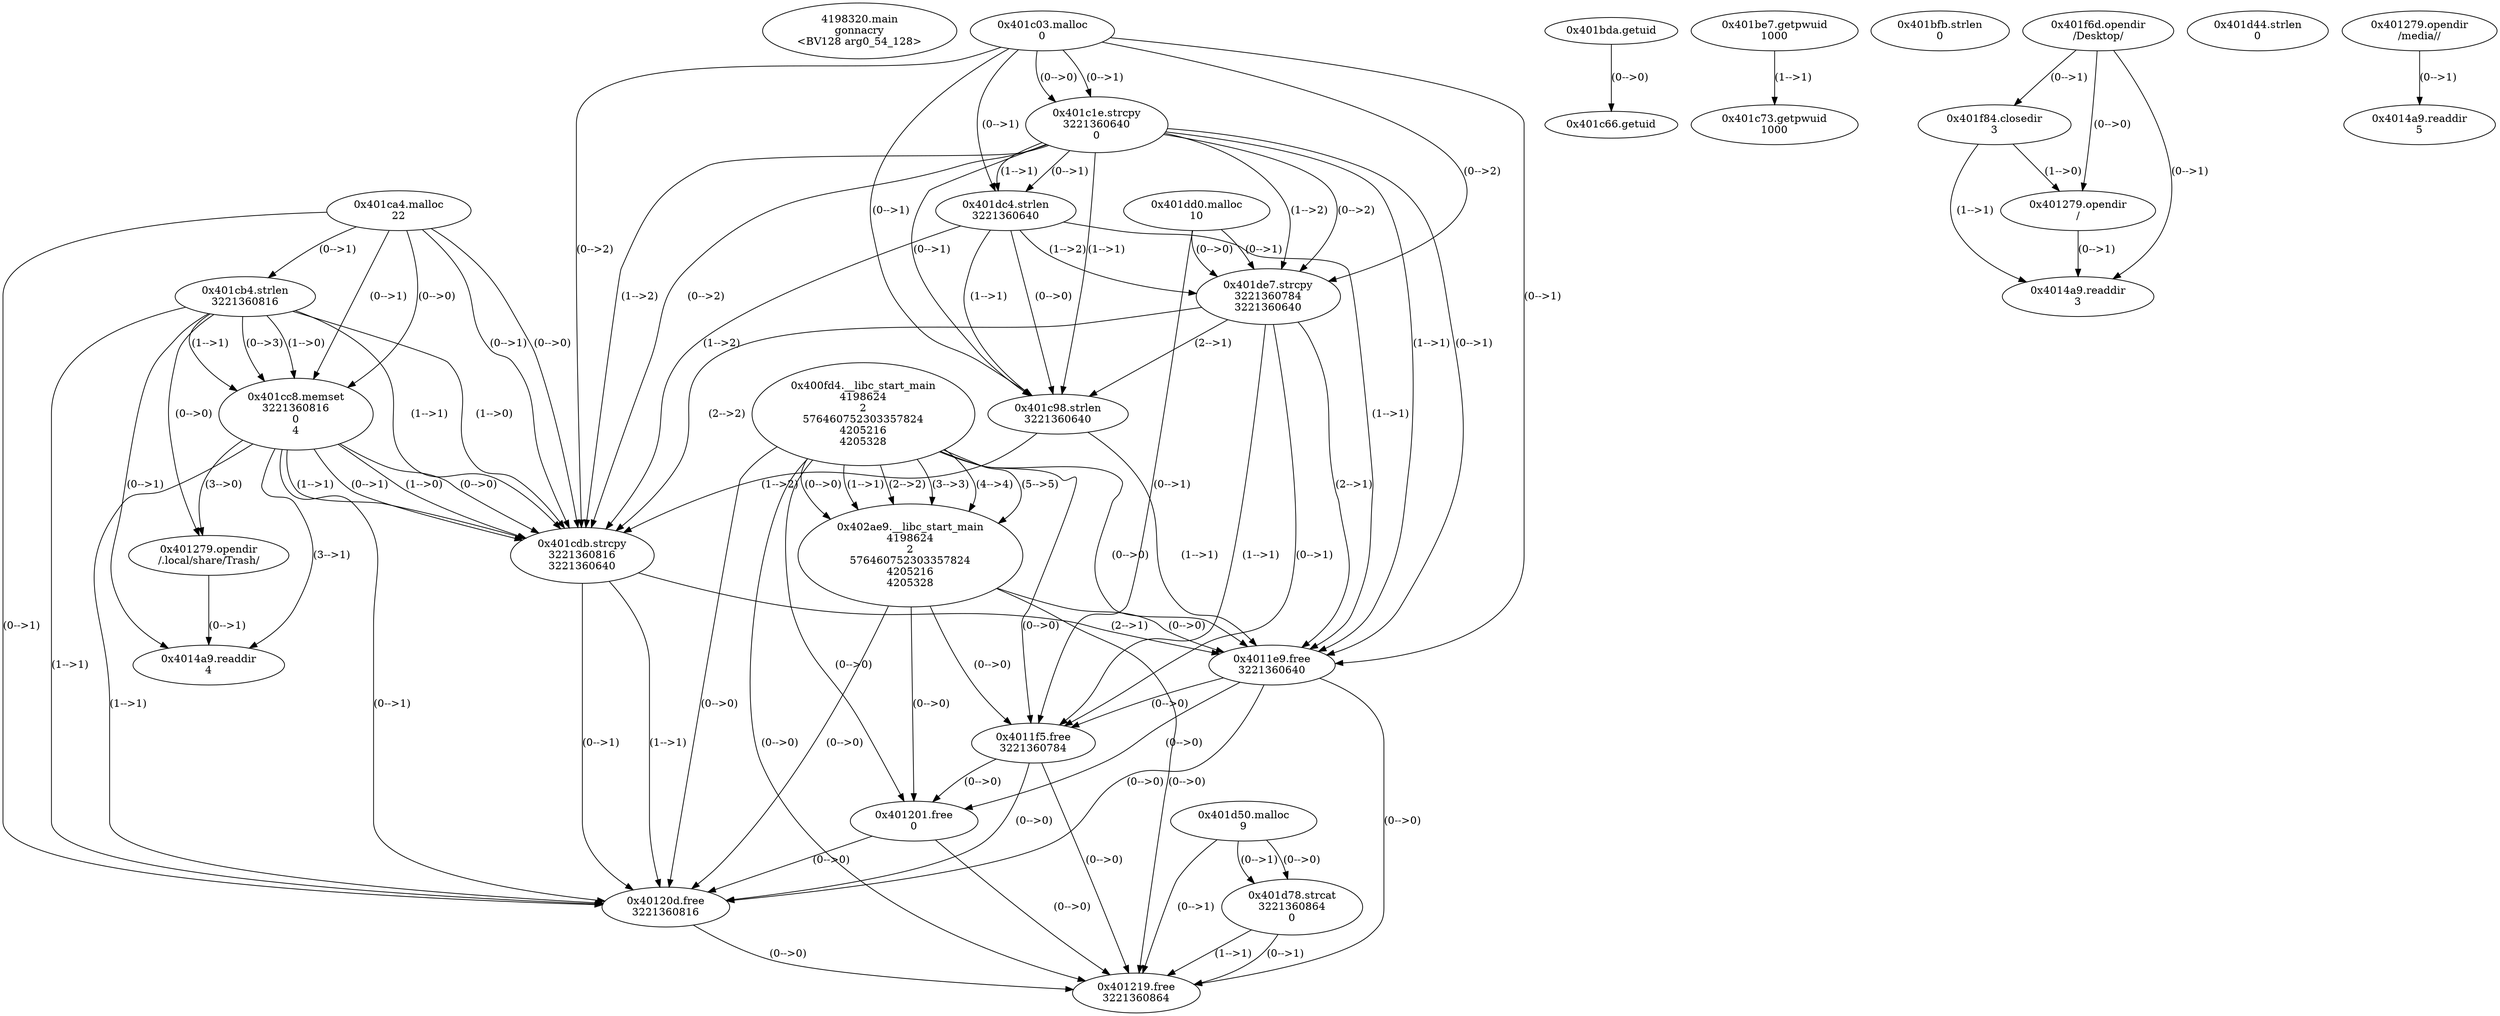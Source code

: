 // Global SCDG with merge call
digraph {
	0 [label="4198320.main
gonnacry
<BV128 arg0_54_128>"]
	1 [label="0x400fd4.__libc_start_main
4198624
2
576460752303357824
4205216
4205328"]
	2 [label="0x402ae9.__libc_start_main
4198624
2
576460752303357824
4205216
4205328"]
	1 -> 2 [label="(1-->1)"]
	1 -> 2 [label="(2-->2)"]
	1 -> 2 [label="(3-->3)"]
	1 -> 2 [label="(4-->4)"]
	1 -> 2 [label="(5-->5)"]
	1 -> 2 [label="(0-->0)"]
	3 [label="0x401bda.getuid
"]
	4 [label="0x401be7.getpwuid
1000"]
	5 [label="0x401bfb.strlen
0"]
	6 [label="0x401c03.malloc
0"]
	7 [label="0x401c1e.strcpy
3221360640
0"]
	6 -> 7 [label="(0-->1)"]
	6 -> 7 [label="(0-->0)"]
	8 [label="0x401dc4.strlen
3221360640"]
	6 -> 8 [label="(0-->1)"]
	7 -> 8 [label="(1-->1)"]
	7 -> 8 [label="(0-->1)"]
	9 [label="0x401dd0.malloc
10"]
	10 [label="0x401de7.strcpy
3221360784
3221360640"]
	9 -> 10 [label="(0-->1)"]
	6 -> 10 [label="(0-->2)"]
	7 -> 10 [label="(1-->2)"]
	7 -> 10 [label="(0-->2)"]
	8 -> 10 [label="(1-->2)"]
	9 -> 10 [label="(0-->0)"]
	11 [label="0x401f6d.opendir
/Desktop/"]
	12 [label="0x401f84.closedir
3"]
	11 -> 12 [label="(0-->1)"]
	13 [label="0x401c66.getuid
"]
	3 -> 13 [label="(0-->0)"]
	14 [label="0x401c73.getpwuid
1000"]
	4 -> 14 [label="(1-->1)"]
	15 [label="0x401c98.strlen
3221360640"]
	6 -> 15 [label="(0-->1)"]
	7 -> 15 [label="(1-->1)"]
	7 -> 15 [label="(0-->1)"]
	8 -> 15 [label="(1-->1)"]
	10 -> 15 [label="(2-->1)"]
	8 -> 15 [label="(0-->0)"]
	16 [label="0x401ca4.malloc
22"]
	17 [label="0x401cb4.strlen
3221360816"]
	16 -> 17 [label="(0-->1)"]
	18 [label="0x401cc8.memset
3221360816
0
4"]
	16 -> 18 [label="(0-->1)"]
	17 -> 18 [label="(1-->1)"]
	17 -> 18 [label="(0-->3)"]
	16 -> 18 [label="(0-->0)"]
	17 -> 18 [label="(1-->0)"]
	19 [label="0x401cdb.strcpy
3221360816
3221360640"]
	16 -> 19 [label="(0-->1)"]
	17 -> 19 [label="(1-->1)"]
	18 -> 19 [label="(1-->1)"]
	18 -> 19 [label="(0-->1)"]
	6 -> 19 [label="(0-->2)"]
	7 -> 19 [label="(1-->2)"]
	7 -> 19 [label="(0-->2)"]
	8 -> 19 [label="(1-->2)"]
	10 -> 19 [label="(2-->2)"]
	15 -> 19 [label="(1-->2)"]
	16 -> 19 [label="(0-->0)"]
	17 -> 19 [label="(1-->0)"]
	18 -> 19 [label="(1-->0)"]
	18 -> 19 [label="(0-->0)"]
	20 [label="0x401d44.strlen
0"]
	21 [label="0x401d50.malloc
9"]
	22 [label="0x401d78.strcat
3221360864
0"]
	21 -> 22 [label="(0-->1)"]
	21 -> 22 [label="(0-->0)"]
	23 [label="0x401279.opendir
/"]
	11 -> 23 [label="(0-->0)"]
	12 -> 23 [label="(1-->0)"]
	24 [label="0x4014a9.readdir
3"]
	11 -> 24 [label="(0-->1)"]
	12 -> 24 [label="(1-->1)"]
	23 -> 24 [label="(0-->1)"]
	25 [label="0x401279.opendir
/.local/share/Trash/"]
	17 -> 25 [label="(0-->0)"]
	18 -> 25 [label="(3-->0)"]
	26 [label="0x4014a9.readdir
4"]
	17 -> 26 [label="(0-->1)"]
	18 -> 26 [label="(3-->1)"]
	25 -> 26 [label="(0-->1)"]
	27 [label="0x401279.opendir
/media//"]
	28 [label="0x4014a9.readdir
5"]
	27 -> 28 [label="(0-->1)"]
	29 [label="0x4011e9.free
3221360640"]
	6 -> 29 [label="(0-->1)"]
	7 -> 29 [label="(1-->1)"]
	7 -> 29 [label="(0-->1)"]
	8 -> 29 [label="(1-->1)"]
	10 -> 29 [label="(2-->1)"]
	15 -> 29 [label="(1-->1)"]
	19 -> 29 [label="(2-->1)"]
	1 -> 29 [label="(0-->0)"]
	2 -> 29 [label="(0-->0)"]
	30 [label="0x4011f5.free
3221360784"]
	9 -> 30 [label="(0-->1)"]
	10 -> 30 [label="(1-->1)"]
	10 -> 30 [label="(0-->1)"]
	1 -> 30 [label="(0-->0)"]
	2 -> 30 [label="(0-->0)"]
	29 -> 30 [label="(0-->0)"]
	31 [label="0x401201.free
0"]
	1 -> 31 [label="(0-->0)"]
	2 -> 31 [label="(0-->0)"]
	29 -> 31 [label="(0-->0)"]
	30 -> 31 [label="(0-->0)"]
	32 [label="0x40120d.free
3221360816"]
	16 -> 32 [label="(0-->1)"]
	17 -> 32 [label="(1-->1)"]
	18 -> 32 [label="(1-->1)"]
	18 -> 32 [label="(0-->1)"]
	19 -> 32 [label="(1-->1)"]
	19 -> 32 [label="(0-->1)"]
	1 -> 32 [label="(0-->0)"]
	2 -> 32 [label="(0-->0)"]
	29 -> 32 [label="(0-->0)"]
	30 -> 32 [label="(0-->0)"]
	31 -> 32 [label="(0-->0)"]
	33 [label="0x401219.free
3221360864"]
	21 -> 33 [label="(0-->1)"]
	22 -> 33 [label="(1-->1)"]
	22 -> 33 [label="(0-->1)"]
	1 -> 33 [label="(0-->0)"]
	2 -> 33 [label="(0-->0)"]
	29 -> 33 [label="(0-->0)"]
	30 -> 33 [label="(0-->0)"]
	31 -> 33 [label="(0-->0)"]
	32 -> 33 [label="(0-->0)"]
}
